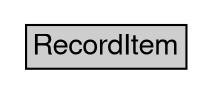 digraph RecordItem {
	graph [bb="0,0,93,36",
		rankdir=LR
	];
	node [label="\N"];
	RecordItem	 [height=0.5,
		label=<<table BORDER="0" CELLBORDER="1" CELLSPACING="0"> <tr> <td BGCOLOR="#CECECE" HREF="/idmef_parser/IODEF/RecordItem.html" TITLE="The RecordItem class provides a way to incorporate relevant logs, audit trails, or forensic data to support the conclusions made during the course of analyzing the incident. The class supports both the direct encapsulation of the data, as well as, provides primitives to reference data stored elsewhere. "><FONT FACE="Nimbus Sans L">RecordItem</FONT></td> </tr>" %</table>>,
		pos="46.5,18",
		shape=plaintext,
		width=1.2917];
}
